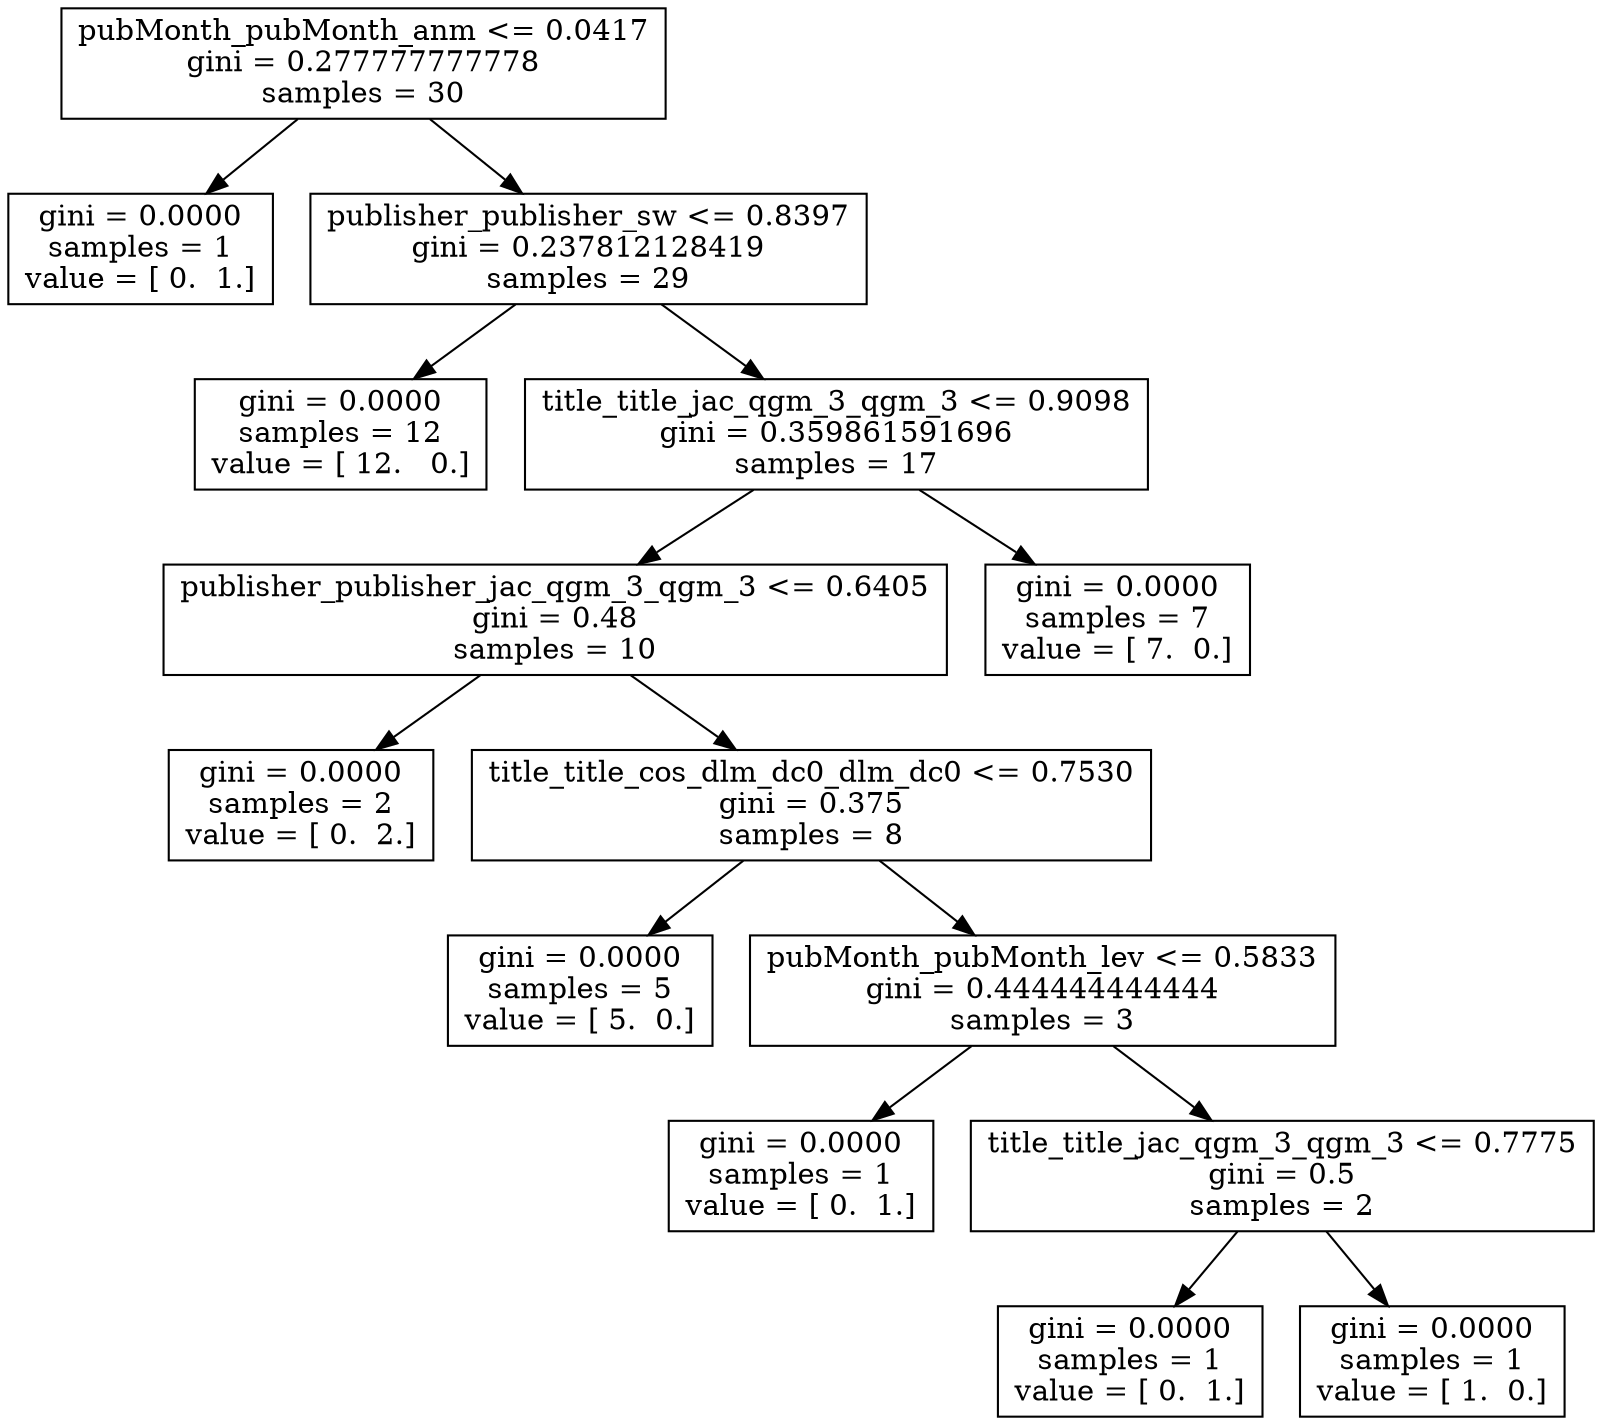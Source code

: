 digraph Tree {
0 [label="pubMonth_pubMonth_anm <= 0.0417\ngini = 0.277777777778\nsamples = 30", shape="box"] ;
1 [label="gini = 0.0000\nsamples = 1\nvalue = [ 0.  1.]", shape="box"] ;
0 -> 1 ;
2 [label="publisher_publisher_sw <= 0.8397\ngini = 0.237812128419\nsamples = 29", shape="box"] ;
0 -> 2 ;
3 [label="gini = 0.0000\nsamples = 12\nvalue = [ 12.   0.]", shape="box"] ;
2 -> 3 ;
4 [label="title_title_jac_qgm_3_qgm_3 <= 0.9098\ngini = 0.359861591696\nsamples = 17", shape="box"] ;
2 -> 4 ;
5 [label="publisher_publisher_jac_qgm_3_qgm_3 <= 0.6405\ngini = 0.48\nsamples = 10", shape="box"] ;
4 -> 5 ;
6 [label="gini = 0.0000\nsamples = 2\nvalue = [ 0.  2.]", shape="box"] ;
5 -> 6 ;
7 [label="title_title_cos_dlm_dc0_dlm_dc0 <= 0.7530\ngini = 0.375\nsamples = 8", shape="box"] ;
5 -> 7 ;
8 [label="gini = 0.0000\nsamples = 5\nvalue = [ 5.  0.]", shape="box"] ;
7 -> 8 ;
9 [label="pubMonth_pubMonth_lev <= 0.5833\ngini = 0.444444444444\nsamples = 3", shape="box"] ;
7 -> 9 ;
10 [label="gini = 0.0000\nsamples = 1\nvalue = [ 0.  1.]", shape="box"] ;
9 -> 10 ;
11 [label="title_title_jac_qgm_3_qgm_3 <= 0.7775\ngini = 0.5\nsamples = 2", shape="box"] ;
9 -> 11 ;
12 [label="gini = 0.0000\nsamples = 1\nvalue = [ 0.  1.]", shape="box"] ;
11 -> 12 ;
13 [label="gini = 0.0000\nsamples = 1\nvalue = [ 1.  0.]", shape="box"] ;
11 -> 13 ;
14 [label="gini = 0.0000\nsamples = 7\nvalue = [ 7.  0.]", shape="box"] ;
4 -> 14 ;
}